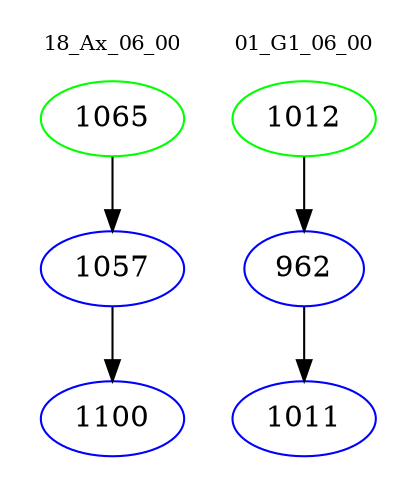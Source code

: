 digraph{
subgraph cluster_0 {
color = white
label = "18_Ax_06_00";
fontsize=10;
T0_1065 [label="1065", color="green"]
T0_1065 -> T0_1057 [color="black"]
T0_1057 [label="1057", color="blue"]
T0_1057 -> T0_1100 [color="black"]
T0_1100 [label="1100", color="blue"]
}
subgraph cluster_1 {
color = white
label = "01_G1_06_00";
fontsize=10;
T1_1012 [label="1012", color="green"]
T1_1012 -> T1_962 [color="black"]
T1_962 [label="962", color="blue"]
T1_962 -> T1_1011 [color="black"]
T1_1011 [label="1011", color="blue"]
}
}
